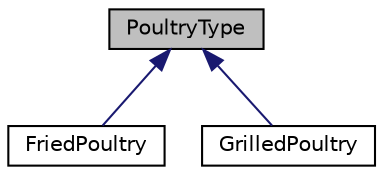 digraph "PoultryType"
{
 // LATEX_PDF_SIZE
  edge [fontname="Helvetica",fontsize="10",labelfontname="Helvetica",labelfontsize="10"];
  node [fontname="Helvetica",fontsize="10",shape=record];
  Node1 [label="PoultryType",height=0.2,width=0.4,color="black", fillcolor="grey75", style="filled", fontcolor="black",tooltip="Abstract base class for poultry types."];
  Node1 -> Node2 [dir="back",color="midnightblue",fontsize="10",style="solid",fontname="Helvetica"];
  Node2 [label="FriedPoultry",height=0.2,width=0.4,color="black", fillcolor="white", style="filled",URL="$classFriedPoultry.html",tooltip="Represents fried poultry as a specific type of poultry."];
  Node1 -> Node3 [dir="back",color="midnightblue",fontsize="10",style="solid",fontname="Helvetica"];
  Node3 [label="GrilledPoultry",height=0.2,width=0.4,color="black", fillcolor="white", style="filled",URL="$classGrilledPoultry.html",tooltip="Represents grilled poultry as a specific type of poultry."];
}
